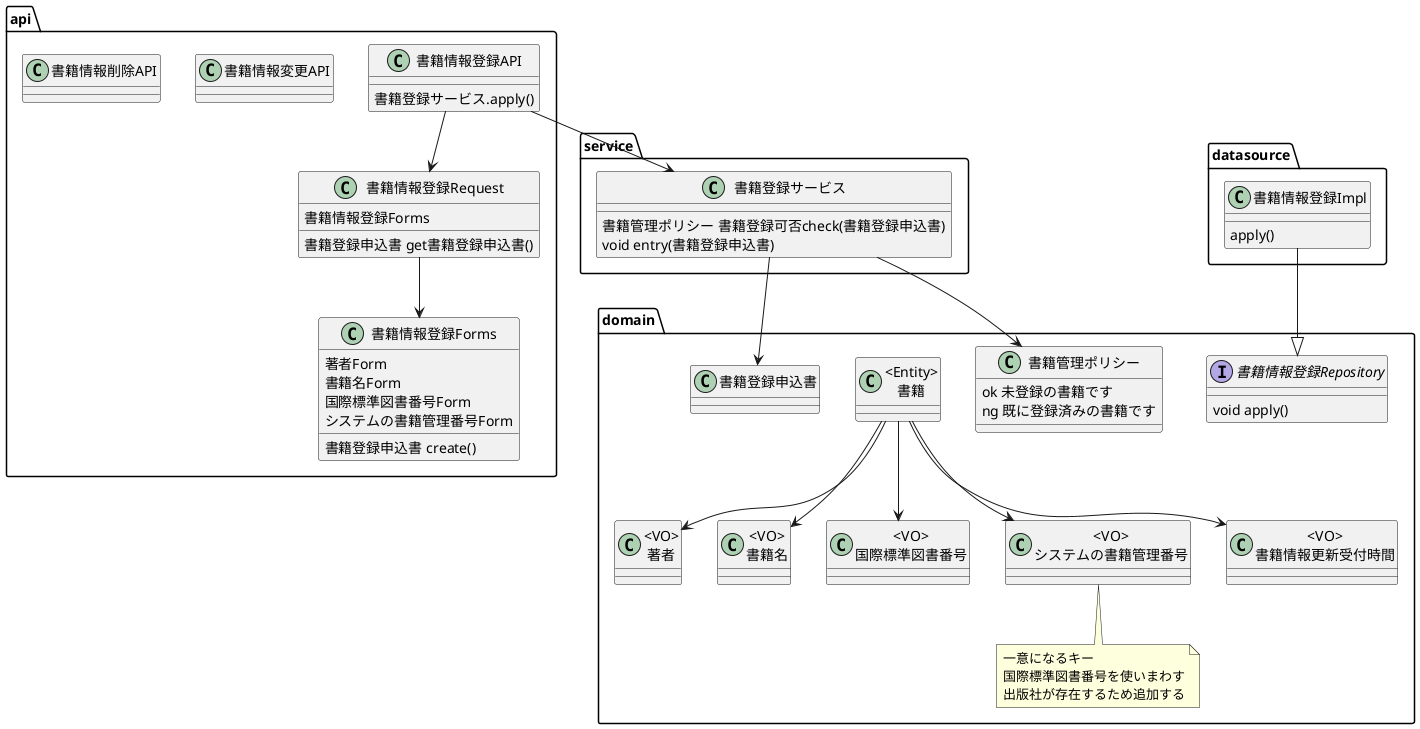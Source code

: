 @startuml

package api{
    class 書籍情報登録API{
        書籍登録サービス.apply()
    }

    class 書籍情報登録Forms{
        著者Form
        書籍名Form
        国際標準図書番号Form
        システムの書籍管理番号Form

        書籍登録申込書 create()
    }

    class 書籍情報登録Request{
        書籍情報登録Forms

        書籍登録申込書 get書籍登録申込書()
    }

    class 書籍情報変更API{
    }

    class 書籍情報削除API{
    }
}

package service{
    class 書籍登録サービス{
        書籍管理ポリシー 書籍登録可否check(書籍登録申込書)
        void entry(書籍登録申込書)
    }
}


package domain{

    class 書籍登録申込書{
    }

    class 書籍管理ポリシー {
        ok 未登録の書籍です
        ng 既に登録済みの書籍です
    }

    class "<Entity>\n書籍" as 書籍{
    }

    class "<VO>\n著者" as 著者{
    }

    class "<VO>\n書籍名" as 書籍名{
    }

    class "<VO>\n国際標準図書番号" as 国際標準図書番号{
    }

    class "<VO>\nシステムの書籍管理番号" as システムの書籍管理番号{
    }
    note bottom
    一意になるキー
    国際標準図書番号を使いまわす
    出版社が存在するため追加する
    end note

    class "<VO>\n書籍情報更新受付時間" as 書籍情報更新受付時間{
    }

    interface 書籍情報登録Repository{
        void apply()
    }
}


package datasource{

    class 書籍情報登録Impl{
        apply()
    }
}


書籍 --> 著者
書籍 --> 書籍名
書籍 --> 国際標準図書番号
書籍 --> システムの書籍管理番号
書籍 --> 書籍情報更新受付時間

書籍情報登録API --> 書籍登録サービス
書籍登録サービス --> 書籍登録申込書

書籍情報登録API --> 書籍情報登録Request
書籍情報登録Request --> 書籍情報登録Forms
書籍情報登録Impl --|> 書籍情報登録Repository
書籍登録サービス --> 書籍管理ポリシー
@enduml